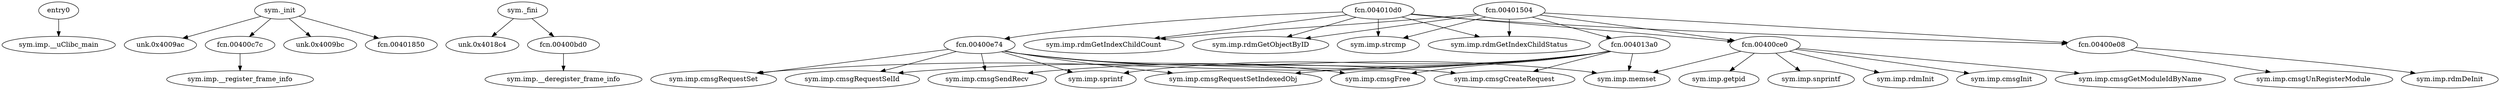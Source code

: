 digraph code {
  "0x00400b80" [label="entry0"];
  "0x00400b80" -> "0x00400b00";
  "0x00400b00" [label="sym.imp.__uClibc_main"];
  "0x00400988" [label="sym._init"];
  "0x00400988" -> "0x004009ac";
  "0x004009ac" [label="unk.0x4009ac"];
  "0x00400988" -> "0x00400c7c";
  "0x00400c7c" [label="fcn.00400c7c"];
  "0x00400988" -> "0x004009bc";
  "0x004009bc" [label="unk.0x4009bc"];
  "0x00400988" -> "0x00401850";
  "0x00401850" [label="fcn.00401850"];
  "0x00400c7c" [label="fcn.00400c7c"];
  "0x00400c7c" -> "0x00400a30";
  "0x00400a30" [label="sym.imp.__register_frame_info"];
  "0x004018a0" [label="sym._fini"];
  "0x004018a0" -> "0x004018c4";
  "0x004018c4" [label="unk.0x4018c4"];
  "0x004018a0" -> "0x00400bd0";
  "0x00400bd0" [label="fcn.00400bd0"];
  "0x00400bd0" [label="fcn.00400bd0"];
  "0x00400bd0" -> "0x00400ac0";
  "0x00400ac0" [label="sym.imp.__deregister_frame_info"];
  "0x00400ce0" [label="fcn.00400ce0"];
  "0x00400ce0" -> "0x00400b10";
  "0x00400b10" [label="sym.imp.memset"];
  "0x00400ce0" -> "0x00400a50";
  "0x00400a50" [label="sym.imp.getpid"];
  "0x00400ce0" -> "0x00400a10";
  "0x00400a10" [label="sym.imp.snprintf"];
  "0x00400ce0" -> "0x00400af0";
  "0x00400af0" [label="sym.imp.rdmInit"];
  "0x00400ce0" -> "0x00400a70";
  "0x00400a70" [label="sym.imp.cmsgInit"];
  "0x00400ce0" -> "0x00400ae0";
  "0x00400ae0" [label="sym.imp.cmsgGetModuleIdByName"];
  "0x00400e74" [label="fcn.00400e74"];
  "0x00400e74" -> "0x00400b10";
  "0x00400b10" [label="sym.imp.memset"];
  "0x00400e74" -> "0x00400b30";
  "0x00400b30" [label="sym.imp.sprintf"];
  "0x00400e74" -> "0x00400ab0";
  "0x00400ab0" [label="sym.imp.cmsgCreateRequest"];
  "0x00400e74" -> "0x00400b50";
  "0x00400b50" [label="sym.imp.cmsgRequestSelId"];
  "0x00400e74" -> "0x00400b40";
  "0x00400b40" [label="sym.imp.cmsgRequestSet"];
  "0x00400e74" -> "0x00400aa0";
  "0x00400aa0" [label="sym.imp.cmsgRequestSetIndexedObj"];
  "0x00400e74" -> "0x00400a90";
  "0x00400a90" [label="sym.imp.cmsgSendRecv"];
  "0x00400e74" -> "0x00400a40";
  "0x00400a40" [label="sym.imp.cmsgFree"];
  "0x00400e08" [label="fcn.00400e08"];
  "0x00400e08" -> "0x00400a00";
  "0x00400a00" [label="sym.imp.rdmDeInit"];
  "0x00400e08" -> "0x00400ad0";
  "0x00400ad0" [label="sym.imp.cmsgUnRegisterModule"];
  "0x004013a0" [label="fcn.004013a0"];
  "0x004013a0" -> "0x00400b10";
  "0x00400b10" [label="sym.imp.memset"];
  "0x004013a0" -> "0x00400b30";
  "0x00400b30" [label="sym.imp.sprintf"];
  "0x004013a0" -> "0x00400ab0";
  "0x00400ab0" [label="sym.imp.cmsgCreateRequest"];
  "0x004013a0" -> "0x00400b50";
  "0x00400b50" [label="sym.imp.cmsgRequestSelId"];
  "0x004013a0" -> "0x00400b40";
  "0x00400b40" [label="sym.imp.cmsgRequestSet"];
  "0x004013a0" -> "0x00400aa0";
  "0x00400aa0" [label="sym.imp.cmsgRequestSetIndexedObj"];
  "0x004013a0" -> "0x00400a90";
  "0x00400a90" [label="sym.imp.cmsgSendRecv"];
  "0x004013a0" -> "0x00400a40";
  "0x00400a40" [label="sym.imp.cmsgFree"];
  "0x004010d0" [label="fcn.004010d0"];
  "0x004010d0" -> "0x00400ce0";
  "0x00400ce0" [label="fcn.00400ce0"];
  "0x004010d0" -> "0x00400a20";
  "0x00400a20" [label="sym.imp.rdmGetIndexChildCount"];
  "0x004010d0" -> "0x00400a60";
  "0x00400a60" [label="sym.imp.rdmGetIndexChildStatus"];
  "0x004010d0" -> "0x00400b60";
  "0x00400b60" [label="sym.imp.rdmGetObjectByID"];
  "0x004010d0" -> "0x00400b20";
  "0x00400b20" [label="sym.imp.strcmp"];
  "0x004010d0" -> "0x00400e74";
  "0x00400e74" [label="fcn.00400e74"];
  "0x004010d0" -> "0x00400e08";
  "0x00400e08" [label="fcn.00400e08"];
  "0x00401504" [label="fcn.00401504"];
  "0x00401504" -> "0x00400ce0";
  "0x00400ce0" [label="fcn.00400ce0"];
  "0x00401504" -> "0x00400a20";
  "0x00400a20" [label="sym.imp.rdmGetIndexChildCount"];
  "0x00401504" -> "0x00400a60";
  "0x00400a60" [label="sym.imp.rdmGetIndexChildStatus"];
  "0x00401504" -> "0x00400b60";
  "0x00400b60" [label="sym.imp.rdmGetObjectByID"];
  "0x00401504" -> "0x00400b20";
  "0x00400b20" [label="sym.imp.strcmp"];
  "0x00401504" -> "0x004013a0";
  "0x004013a0" [label="fcn.004013a0"];
  "0x00401504" -> "0x00400e08";
  "0x00400e08" [label="fcn.00400e08"];
}